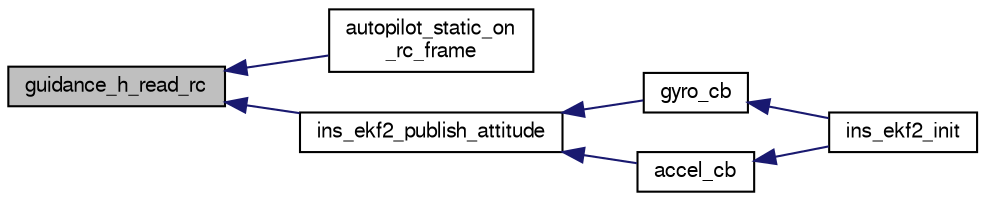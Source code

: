 digraph "guidance_h_read_rc"
{
  edge [fontname="FreeSans",fontsize="10",labelfontname="FreeSans",labelfontsize="10"];
  node [fontname="FreeSans",fontsize="10",shape=record];
  rankdir="LR";
  Node1 [label="guidance_h_read_rc",height=0.2,width=0.4,color="black", fillcolor="grey75", style="filled", fontcolor="black"];
  Node1 -> Node2 [dir="back",color="midnightblue",fontsize="10",style="solid",fontname="FreeSans"];
  Node2 [label="autopilot_static_on\l_rc_frame",height=0.2,width=0.4,color="black", fillcolor="white", style="filled",URL="$rotorcraft_2autopilot__static_8c.html#af48775939dfa2cf7533658fb85851a35",tooltip="Function to be called when a message from FBW is available. "];
  Node1 -> Node3 [dir="back",color="midnightblue",fontsize="10",style="solid",fontname="FreeSans"];
  Node3 [label="ins_ekf2_publish_attitude",height=0.2,width=0.4,color="black", fillcolor="white", style="filled",URL="$ins__ekf2_8cpp.html#ad0d967646b2cb048323e8545662428ed",tooltip="Publish the attitude and get the new state Directly called after a succeslfull gyro+accel reading..."];
  Node3 -> Node4 [dir="back",color="midnightblue",fontsize="10",style="solid",fontname="FreeSans"];
  Node4 [label="gyro_cb",height=0.2,width=0.4,color="black", fillcolor="white", style="filled",URL="$ins__ekf2_8cpp.html#a47e1ea35fdb43af72537c6c9f38b889d"];
  Node4 -> Node5 [dir="back",color="midnightblue",fontsize="10",style="solid",fontname="FreeSans"];
  Node5 [label="ins_ekf2_init",height=0.2,width=0.4,color="black", fillcolor="white", style="filled",URL="$ins__ekf2_8h.html#a81ce9235d9748d33355fc0018197f4c4"];
  Node3 -> Node6 [dir="back",color="midnightblue",fontsize="10",style="solid",fontname="FreeSans"];
  Node6 [label="accel_cb",height=0.2,width=0.4,color="black", fillcolor="white", style="filled",URL="$ins__ekf2_8cpp.html#aacd6b1869f263f90a6f1fbe777a87793"];
  Node6 -> Node5 [dir="back",color="midnightblue",fontsize="10",style="solid",fontname="FreeSans"];
}
